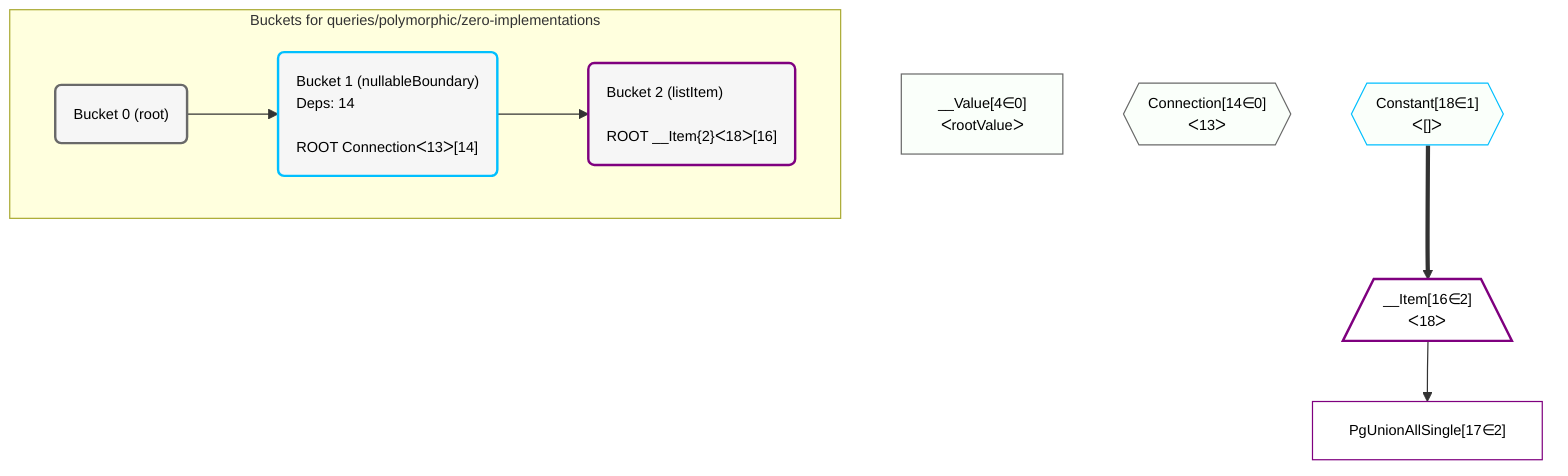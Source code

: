 %%{init: {'themeVariables': { 'fontSize': '12px'}}}%%
graph TD
    classDef path fill:#eee,stroke:#000,color:#000
    classDef plan fill:#fff,stroke-width:1px,color:#000
    classDef itemplan fill:#fff,stroke-width:2px,color:#000
    classDef unbatchedplan fill:#dff,stroke-width:1px,color:#000
    classDef sideeffectplan fill:#fcc,stroke-width:2px,color:#000
    classDef bucket fill:#f6f6f6,color:#000,stroke-width:2px,text-align:left


    %% plan dependencies
    __Value4["__Value[4∈0]<br />ᐸrootValueᐳ"]:::plan
    Connection14{{"Connection[14∈0]<br />ᐸ13ᐳ"}}:::plan
    Constant18{{"Constant[18∈1]<br />ᐸ[]ᐳ"}}:::plan
    __Item16[/"__Item[16∈2]<br />ᐸ18ᐳ"\]:::itemplan
    Constant18 ==> __Item16
    PgUnionAllSingle17["PgUnionAllSingle[17∈2]"]:::plan
    __Item16 --> PgUnionAllSingle17

    %% define steps

    subgraph "Buckets for queries/polymorphic/zero-implementations"
    Bucket0("Bucket 0 (root)"):::bucket
    classDef bucket0 stroke:#696969
    class Bucket0,__Value4,Connection14 bucket0
    Bucket1("Bucket 1 (nullableBoundary)<br />Deps: 14<br /><br />ROOT Connectionᐸ13ᐳ[14]"):::bucket
    classDef bucket1 stroke:#00bfff
    class Bucket1,Constant18 bucket1
    Bucket2("Bucket 2 (listItem)<br /><br />ROOT __Item{2}ᐸ18ᐳ[16]"):::bucket
    classDef bucket2 stroke:#7f007f
    class Bucket2,__Item16,PgUnionAllSingle17 bucket2
    Bucket0 --> Bucket1
    Bucket1 --> Bucket2
    classDef unary fill:#fafffa,borderWidth:8px
    class __Value4,Connection14,Constant18 unary
    end